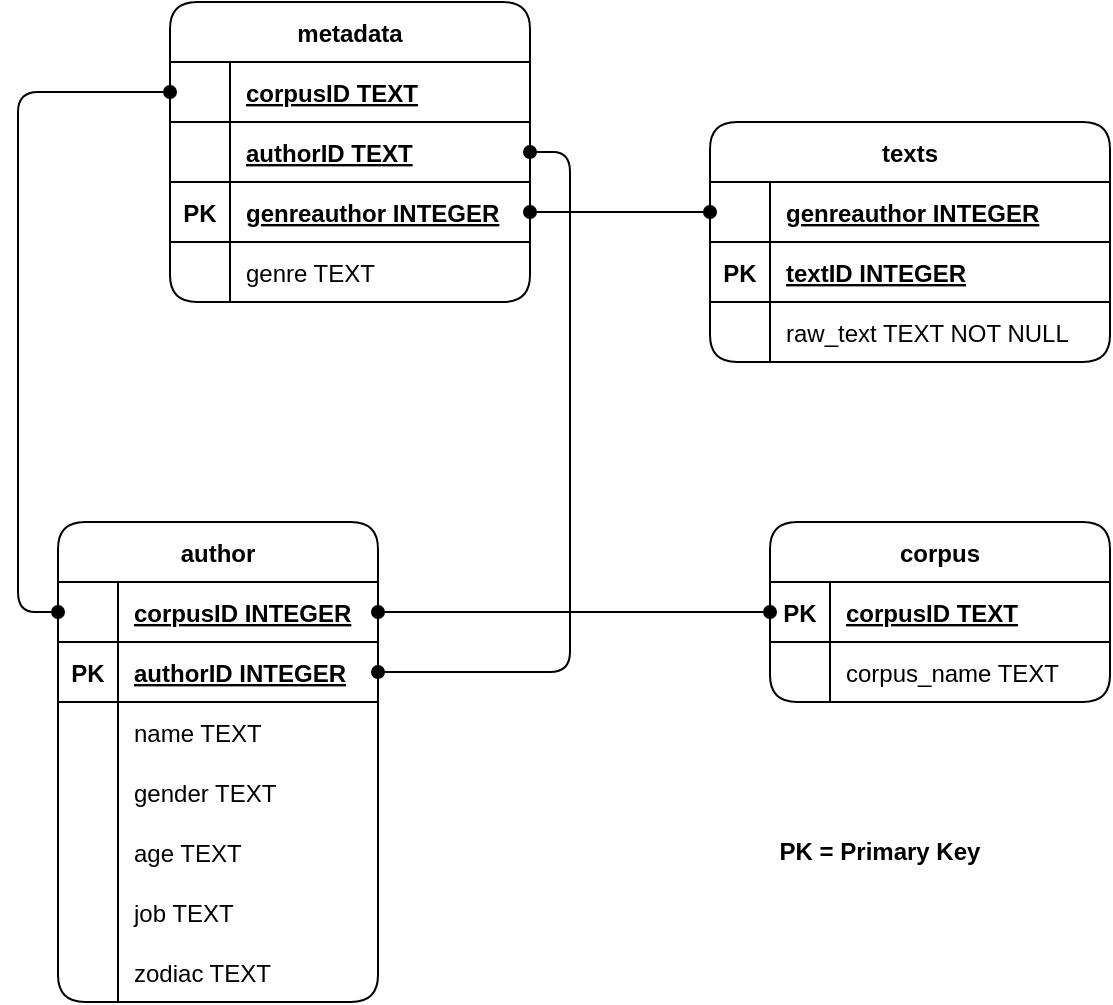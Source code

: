 <mxfile version="27.0.8">
  <diagram name="Page-1" id="h1k5lkywJEwB0QQ7qwEW">
    <mxGraphModel dx="960" dy="585" grid="1" gridSize="10" guides="1" tooltips="1" connect="1" arrows="1" fold="1" page="1" pageScale="1" pageWidth="827" pageHeight="1169" math="0" shadow="0">
      <root>
        <mxCell id="0" />
        <mxCell id="1" parent="0" />
        <mxCell id="e_uFrDaH6i0oVaSRH7T--74" value="corpus" style="shape=table;startSize=30;container=1;collapsible=1;childLayout=tableLayout;fixedRows=1;rowLines=0;fontStyle=1;align=center;resizeLast=1;rounded=1;swimlaneLine=1;" vertex="1" parent="1">
          <mxGeometry x="610" y="330" width="170" height="90" as="geometry" />
        </mxCell>
        <mxCell id="e_uFrDaH6i0oVaSRH7T--75" value="" style="shape=tableRow;horizontal=0;startSize=0;swimlaneHead=0;swimlaneBody=0;fillColor=none;collapsible=0;dropTarget=0;points=[[0,0.5],[1,0.5]];portConstraint=eastwest;strokeColor=inherit;top=0;left=0;right=0;bottom=1;" vertex="1" parent="e_uFrDaH6i0oVaSRH7T--74">
          <mxGeometry y="30" width="170" height="30" as="geometry" />
        </mxCell>
        <mxCell id="e_uFrDaH6i0oVaSRH7T--76" value="PK" style="shape=partialRectangle;overflow=hidden;connectable=0;fillColor=none;strokeColor=inherit;top=0;left=0;bottom=0;right=0;fontStyle=1;" vertex="1" parent="e_uFrDaH6i0oVaSRH7T--75">
          <mxGeometry width="30" height="30" as="geometry">
            <mxRectangle width="30" height="30" as="alternateBounds" />
          </mxGeometry>
        </mxCell>
        <mxCell id="e_uFrDaH6i0oVaSRH7T--77" value="corpusID TEXT " style="shape=partialRectangle;overflow=hidden;connectable=0;fillColor=none;align=left;strokeColor=inherit;top=0;left=0;bottom=0;right=0;spacingLeft=6;fontStyle=5;" vertex="1" parent="e_uFrDaH6i0oVaSRH7T--75">
          <mxGeometry x="30" width="140" height="30" as="geometry">
            <mxRectangle width="140" height="30" as="alternateBounds" />
          </mxGeometry>
        </mxCell>
        <mxCell id="e_uFrDaH6i0oVaSRH7T--78" value="" style="shape=tableRow;horizontal=0;startSize=0;swimlaneHead=0;swimlaneBody=0;fillColor=none;collapsible=0;dropTarget=0;points=[[0,0.5],[1,0.5]];portConstraint=eastwest;strokeColor=inherit;top=0;left=0;right=0;bottom=0;" vertex="1" parent="e_uFrDaH6i0oVaSRH7T--74">
          <mxGeometry y="60" width="170" height="30" as="geometry" />
        </mxCell>
        <mxCell id="e_uFrDaH6i0oVaSRH7T--79" value="" style="shape=partialRectangle;overflow=hidden;connectable=0;fillColor=none;strokeColor=inherit;top=0;left=0;bottom=0;right=0;" vertex="1" parent="e_uFrDaH6i0oVaSRH7T--78">
          <mxGeometry width="30" height="30" as="geometry">
            <mxRectangle width="30" height="30" as="alternateBounds" />
          </mxGeometry>
        </mxCell>
        <mxCell id="e_uFrDaH6i0oVaSRH7T--80" value="corpus_name TEXT" style="shape=partialRectangle;overflow=hidden;connectable=0;fillColor=none;align=left;strokeColor=inherit;top=0;left=0;bottom=0;right=0;spacingLeft=6;" vertex="1" parent="e_uFrDaH6i0oVaSRH7T--78">
          <mxGeometry x="30" width="140" height="30" as="geometry">
            <mxRectangle width="140" height="30" as="alternateBounds" />
          </mxGeometry>
        </mxCell>
        <mxCell id="e_uFrDaH6i0oVaSRH7T--84" value="author" style="shape=table;startSize=30;container=1;collapsible=1;childLayout=tableLayout;fixedRows=1;rowLines=0;fontStyle=1;align=center;resizeLast=1;swimlaneLine=1;rounded=1;" vertex="1" parent="1">
          <mxGeometry x="254" y="330" width="160" height="240" as="geometry" />
        </mxCell>
        <mxCell id="e_uFrDaH6i0oVaSRH7T--85" value="" style="shape=tableRow;horizontal=0;startSize=0;swimlaneHead=0;swimlaneBody=0;fillColor=none;collapsible=0;dropTarget=0;points=[[0,0.5],[1,0.5]];portConstraint=eastwest;strokeColor=inherit;top=0;left=0;right=0;bottom=1;" vertex="1" parent="e_uFrDaH6i0oVaSRH7T--84">
          <mxGeometry y="30" width="160" height="30" as="geometry" />
        </mxCell>
        <mxCell id="e_uFrDaH6i0oVaSRH7T--86" value="" style="shape=partialRectangle;overflow=hidden;connectable=0;fillColor=none;strokeColor=inherit;top=0;left=0;bottom=0;right=0;fontStyle=1;" vertex="1" parent="e_uFrDaH6i0oVaSRH7T--85">
          <mxGeometry width="30" height="30" as="geometry">
            <mxRectangle width="30" height="30" as="alternateBounds" />
          </mxGeometry>
        </mxCell>
        <mxCell id="e_uFrDaH6i0oVaSRH7T--87" value="corpusID INTEGER" style="shape=partialRectangle;overflow=hidden;connectable=0;fillColor=none;align=left;strokeColor=inherit;top=0;left=0;bottom=0;right=0;spacingLeft=6;fontStyle=5;" vertex="1" parent="e_uFrDaH6i0oVaSRH7T--85">
          <mxGeometry x="30" width="130" height="30" as="geometry">
            <mxRectangle width="130" height="30" as="alternateBounds" />
          </mxGeometry>
        </mxCell>
        <mxCell id="e_uFrDaH6i0oVaSRH7T--88" value="" style="shape=tableRow;horizontal=0;startSize=0;swimlaneHead=0;swimlaneBody=0;fillColor=none;collapsible=0;dropTarget=0;points=[[0,0.5],[1,0.5]];portConstraint=eastwest;strokeColor=inherit;top=0;left=0;right=0;bottom=1;" vertex="1" parent="e_uFrDaH6i0oVaSRH7T--84">
          <mxGeometry y="60" width="160" height="30" as="geometry" />
        </mxCell>
        <mxCell id="e_uFrDaH6i0oVaSRH7T--89" value="PK" style="shape=partialRectangle;overflow=hidden;connectable=0;fillColor=none;strokeColor=inherit;top=0;left=0;bottom=0;right=0;fontStyle=1;" vertex="1" parent="e_uFrDaH6i0oVaSRH7T--88">
          <mxGeometry width="30" height="30" as="geometry">
            <mxRectangle width="30" height="30" as="alternateBounds" />
          </mxGeometry>
        </mxCell>
        <mxCell id="e_uFrDaH6i0oVaSRH7T--90" value="authorID INTEGER " style="shape=partialRectangle;overflow=hidden;connectable=0;fillColor=none;align=left;strokeColor=inherit;top=0;left=0;bottom=0;right=0;spacingLeft=6;fontStyle=5;" vertex="1" parent="e_uFrDaH6i0oVaSRH7T--88">
          <mxGeometry x="30" width="130" height="30" as="geometry">
            <mxRectangle width="130" height="30" as="alternateBounds" />
          </mxGeometry>
        </mxCell>
        <mxCell id="e_uFrDaH6i0oVaSRH7T--91" value="" style="shape=tableRow;horizontal=0;startSize=0;swimlaneHead=0;swimlaneBody=0;fillColor=none;collapsible=0;dropTarget=0;points=[[0,0.5],[1,0.5]];portConstraint=eastwest;strokeColor=inherit;top=0;left=0;right=0;bottom=0;" vertex="1" parent="e_uFrDaH6i0oVaSRH7T--84">
          <mxGeometry y="90" width="160" height="30" as="geometry" />
        </mxCell>
        <mxCell id="e_uFrDaH6i0oVaSRH7T--92" value="" style="shape=partialRectangle;overflow=hidden;connectable=0;fillColor=none;strokeColor=inherit;top=0;left=0;bottom=0;right=0;" vertex="1" parent="e_uFrDaH6i0oVaSRH7T--91">
          <mxGeometry width="30" height="30" as="geometry">
            <mxRectangle width="30" height="30" as="alternateBounds" />
          </mxGeometry>
        </mxCell>
        <mxCell id="e_uFrDaH6i0oVaSRH7T--93" value="name TEXT" style="shape=partialRectangle;overflow=hidden;connectable=0;fillColor=none;align=left;strokeColor=inherit;top=0;left=0;bottom=0;right=0;spacingLeft=6;" vertex="1" parent="e_uFrDaH6i0oVaSRH7T--91">
          <mxGeometry x="30" width="130" height="30" as="geometry">
            <mxRectangle width="130" height="30" as="alternateBounds" />
          </mxGeometry>
        </mxCell>
        <mxCell id="e_uFrDaH6i0oVaSRH7T--94" value="" style="shape=tableRow;horizontal=0;startSize=0;swimlaneHead=0;swimlaneBody=0;fillColor=none;collapsible=0;dropTarget=0;points=[[0,0.5],[1,0.5]];portConstraint=eastwest;strokeColor=inherit;top=0;left=0;right=0;bottom=0;" vertex="1" parent="e_uFrDaH6i0oVaSRH7T--84">
          <mxGeometry y="120" width="160" height="30" as="geometry" />
        </mxCell>
        <mxCell id="e_uFrDaH6i0oVaSRH7T--95" value="" style="shape=partialRectangle;overflow=hidden;connectable=0;fillColor=none;strokeColor=inherit;top=0;left=0;bottom=0;right=0;" vertex="1" parent="e_uFrDaH6i0oVaSRH7T--94">
          <mxGeometry width="30" height="30" as="geometry">
            <mxRectangle width="30" height="30" as="alternateBounds" />
          </mxGeometry>
        </mxCell>
        <mxCell id="e_uFrDaH6i0oVaSRH7T--96" value="gender TEXT" style="shape=partialRectangle;overflow=hidden;connectable=0;fillColor=none;align=left;strokeColor=inherit;top=0;left=0;bottom=0;right=0;spacingLeft=6;" vertex="1" parent="e_uFrDaH6i0oVaSRH7T--94">
          <mxGeometry x="30" width="130" height="30" as="geometry">
            <mxRectangle width="130" height="30" as="alternateBounds" />
          </mxGeometry>
        </mxCell>
        <mxCell id="e_uFrDaH6i0oVaSRH7T--97" value="" style="shape=tableRow;horizontal=0;startSize=0;swimlaneHead=0;swimlaneBody=0;fillColor=none;collapsible=0;dropTarget=0;points=[[0,0.5],[1,0.5]];portConstraint=eastwest;strokeColor=inherit;top=0;left=0;right=0;bottom=0;" vertex="1" parent="e_uFrDaH6i0oVaSRH7T--84">
          <mxGeometry y="150" width="160" height="30" as="geometry" />
        </mxCell>
        <mxCell id="e_uFrDaH6i0oVaSRH7T--98" value="" style="shape=partialRectangle;overflow=hidden;connectable=0;fillColor=none;strokeColor=inherit;top=0;left=0;bottom=0;right=0;" vertex="1" parent="e_uFrDaH6i0oVaSRH7T--97">
          <mxGeometry width="30" height="30" as="geometry">
            <mxRectangle width="30" height="30" as="alternateBounds" />
          </mxGeometry>
        </mxCell>
        <mxCell id="e_uFrDaH6i0oVaSRH7T--99" value="age TEXT" style="shape=partialRectangle;overflow=hidden;connectable=0;fillColor=none;align=left;strokeColor=inherit;top=0;left=0;bottom=0;right=0;spacingLeft=6;" vertex="1" parent="e_uFrDaH6i0oVaSRH7T--97">
          <mxGeometry x="30" width="130" height="30" as="geometry">
            <mxRectangle width="130" height="30" as="alternateBounds" />
          </mxGeometry>
        </mxCell>
        <mxCell id="e_uFrDaH6i0oVaSRH7T--100" value="" style="shape=tableRow;horizontal=0;startSize=0;swimlaneHead=0;swimlaneBody=0;fillColor=none;collapsible=0;dropTarget=0;points=[[0,0.5],[1,0.5]];portConstraint=eastwest;strokeColor=inherit;top=0;left=0;right=0;bottom=0;" vertex="1" parent="e_uFrDaH6i0oVaSRH7T--84">
          <mxGeometry y="180" width="160" height="30" as="geometry" />
        </mxCell>
        <mxCell id="e_uFrDaH6i0oVaSRH7T--101" value="" style="shape=partialRectangle;overflow=hidden;connectable=0;fillColor=none;strokeColor=inherit;top=0;left=0;bottom=0;right=0;" vertex="1" parent="e_uFrDaH6i0oVaSRH7T--100">
          <mxGeometry width="30" height="30" as="geometry">
            <mxRectangle width="30" height="30" as="alternateBounds" />
          </mxGeometry>
        </mxCell>
        <mxCell id="e_uFrDaH6i0oVaSRH7T--102" value="job TEXT" style="shape=partialRectangle;overflow=hidden;connectable=0;fillColor=none;align=left;strokeColor=inherit;top=0;left=0;bottom=0;right=0;spacingLeft=6;" vertex="1" parent="e_uFrDaH6i0oVaSRH7T--100">
          <mxGeometry x="30" width="130" height="30" as="geometry">
            <mxRectangle width="130" height="30" as="alternateBounds" />
          </mxGeometry>
        </mxCell>
        <mxCell id="e_uFrDaH6i0oVaSRH7T--103" value="" style="shape=tableRow;horizontal=0;startSize=0;swimlaneHead=0;swimlaneBody=0;fillColor=none;collapsible=0;dropTarget=0;points=[[0,0.5],[1,0.5]];portConstraint=eastwest;strokeColor=inherit;top=0;left=0;right=0;bottom=0;" vertex="1" parent="e_uFrDaH6i0oVaSRH7T--84">
          <mxGeometry y="210" width="160" height="30" as="geometry" />
        </mxCell>
        <mxCell id="e_uFrDaH6i0oVaSRH7T--104" value="" style="shape=partialRectangle;overflow=hidden;connectable=0;fillColor=none;strokeColor=inherit;top=0;left=0;bottom=0;right=0;" vertex="1" parent="e_uFrDaH6i0oVaSRH7T--103">
          <mxGeometry width="30" height="30" as="geometry">
            <mxRectangle width="30" height="30" as="alternateBounds" />
          </mxGeometry>
        </mxCell>
        <mxCell id="e_uFrDaH6i0oVaSRH7T--105" value="zodiac TEXT" style="shape=partialRectangle;overflow=hidden;connectable=0;fillColor=none;align=left;strokeColor=inherit;top=0;left=0;bottom=0;right=0;spacingLeft=6;" vertex="1" parent="e_uFrDaH6i0oVaSRH7T--103">
          <mxGeometry x="30" width="130" height="30" as="geometry">
            <mxRectangle width="130" height="30" as="alternateBounds" />
          </mxGeometry>
        </mxCell>
        <mxCell id="e_uFrDaH6i0oVaSRH7T--109" value="metadata" style="shape=table;startSize=30;container=1;collapsible=1;childLayout=tableLayout;fixedRows=1;rowLines=0;fontStyle=1;align=center;resizeLast=1;swimlaneLine=1;rounded=1;" vertex="1" parent="1">
          <mxGeometry x="310" y="70" width="180" height="150" as="geometry" />
        </mxCell>
        <mxCell id="e_uFrDaH6i0oVaSRH7T--110" value="" style="shape=tableRow;horizontal=0;startSize=0;swimlaneHead=0;swimlaneBody=0;fillColor=none;collapsible=0;dropTarget=0;points=[[0,0.5],[1,0.5]];portConstraint=eastwest;strokeColor=inherit;top=0;left=0;right=0;bottom=1;" vertex="1" parent="e_uFrDaH6i0oVaSRH7T--109">
          <mxGeometry y="30" width="180" height="30" as="geometry" />
        </mxCell>
        <mxCell id="e_uFrDaH6i0oVaSRH7T--111" value="" style="shape=partialRectangle;overflow=hidden;connectable=0;fillColor=none;strokeColor=inherit;top=0;left=0;bottom=0;right=0;fontStyle=1;" vertex="1" parent="e_uFrDaH6i0oVaSRH7T--110">
          <mxGeometry width="30" height="30" as="geometry">
            <mxRectangle width="30" height="30" as="alternateBounds" />
          </mxGeometry>
        </mxCell>
        <mxCell id="e_uFrDaH6i0oVaSRH7T--112" value="corpusID TEXT" style="shape=partialRectangle;overflow=hidden;connectable=0;fillColor=none;align=left;strokeColor=inherit;top=0;left=0;bottom=0;right=0;spacingLeft=6;fontStyle=5;" vertex="1" parent="e_uFrDaH6i0oVaSRH7T--110">
          <mxGeometry x="30" width="150" height="30" as="geometry">
            <mxRectangle width="150" height="30" as="alternateBounds" />
          </mxGeometry>
        </mxCell>
        <mxCell id="e_uFrDaH6i0oVaSRH7T--113" value="" style="shape=tableRow;horizontal=0;startSize=0;swimlaneHead=0;swimlaneBody=0;fillColor=none;collapsible=0;dropTarget=0;points=[[0,0.5],[1,0.5]];portConstraint=eastwest;strokeColor=inherit;top=0;left=0;right=0;bottom=1;" vertex="1" parent="e_uFrDaH6i0oVaSRH7T--109">
          <mxGeometry y="60" width="180" height="30" as="geometry" />
        </mxCell>
        <mxCell id="e_uFrDaH6i0oVaSRH7T--114" value="" style="shape=partialRectangle;overflow=hidden;connectable=0;fillColor=none;strokeColor=inherit;top=0;left=0;bottom=0;right=0;fontStyle=1;" vertex="1" parent="e_uFrDaH6i0oVaSRH7T--113">
          <mxGeometry width="30" height="30" as="geometry">
            <mxRectangle width="30" height="30" as="alternateBounds" />
          </mxGeometry>
        </mxCell>
        <mxCell id="e_uFrDaH6i0oVaSRH7T--115" value="authorID TEXT" style="shape=partialRectangle;overflow=hidden;connectable=0;fillColor=none;align=left;strokeColor=inherit;top=0;left=0;bottom=0;right=0;spacingLeft=6;fontStyle=5;" vertex="1" parent="e_uFrDaH6i0oVaSRH7T--113">
          <mxGeometry x="30" width="150" height="30" as="geometry">
            <mxRectangle width="150" height="30" as="alternateBounds" />
          </mxGeometry>
        </mxCell>
        <mxCell id="e_uFrDaH6i0oVaSRH7T--116" value="" style="shape=tableRow;horizontal=0;startSize=0;swimlaneHead=0;swimlaneBody=0;fillColor=none;collapsible=0;dropTarget=0;points=[[0,0.5],[1,0.5]];portConstraint=eastwest;strokeColor=inherit;top=0;left=0;right=0;bottom=1;" vertex="1" parent="e_uFrDaH6i0oVaSRH7T--109">
          <mxGeometry y="90" width="180" height="30" as="geometry" />
        </mxCell>
        <mxCell id="e_uFrDaH6i0oVaSRH7T--117" value="PK" style="shape=partialRectangle;overflow=hidden;connectable=0;fillColor=none;strokeColor=inherit;top=0;left=0;bottom=0;right=0;fontStyle=1;" vertex="1" parent="e_uFrDaH6i0oVaSRH7T--116">
          <mxGeometry width="30" height="30" as="geometry">
            <mxRectangle width="30" height="30" as="alternateBounds" />
          </mxGeometry>
        </mxCell>
        <mxCell id="e_uFrDaH6i0oVaSRH7T--118" value="genreauthor INTEGER " style="shape=partialRectangle;overflow=hidden;connectable=0;fillColor=none;align=left;strokeColor=inherit;top=0;left=0;bottom=0;right=0;spacingLeft=6;fontStyle=5;" vertex="1" parent="e_uFrDaH6i0oVaSRH7T--116">
          <mxGeometry x="30" width="150" height="30" as="geometry">
            <mxRectangle width="150" height="30" as="alternateBounds" />
          </mxGeometry>
        </mxCell>
        <mxCell id="e_uFrDaH6i0oVaSRH7T--119" value="" style="shape=tableRow;horizontal=0;startSize=0;swimlaneHead=0;swimlaneBody=0;fillColor=none;collapsible=0;dropTarget=0;points=[[0,0.5],[1,0.5]];portConstraint=eastwest;strokeColor=inherit;top=0;left=0;right=0;bottom=0;" vertex="1" parent="e_uFrDaH6i0oVaSRH7T--109">
          <mxGeometry y="120" width="180" height="30" as="geometry" />
        </mxCell>
        <mxCell id="e_uFrDaH6i0oVaSRH7T--120" value="" style="shape=partialRectangle;overflow=hidden;connectable=0;fillColor=none;strokeColor=inherit;top=0;left=0;bottom=0;right=0;" vertex="1" parent="e_uFrDaH6i0oVaSRH7T--119">
          <mxGeometry width="30" height="30" as="geometry">
            <mxRectangle width="30" height="30" as="alternateBounds" />
          </mxGeometry>
        </mxCell>
        <mxCell id="e_uFrDaH6i0oVaSRH7T--121" value="genre TEXT" style="shape=partialRectangle;overflow=hidden;connectable=0;fillColor=none;align=left;strokeColor=inherit;top=0;left=0;bottom=0;right=0;spacingLeft=6;" vertex="1" parent="e_uFrDaH6i0oVaSRH7T--119">
          <mxGeometry x="30" width="150" height="30" as="geometry">
            <mxRectangle width="150" height="30" as="alternateBounds" />
          </mxGeometry>
        </mxCell>
        <mxCell id="e_uFrDaH6i0oVaSRH7T--125" value="texts" style="shape=table;startSize=30;container=1;collapsible=1;childLayout=tableLayout;fixedRows=1;rowLines=0;fontStyle=1;align=center;resizeLast=1;rounded=1;" vertex="1" parent="1">
          <mxGeometry x="580" y="130" width="200" height="120" as="geometry" />
        </mxCell>
        <mxCell id="e_uFrDaH6i0oVaSRH7T--126" value="" style="shape=tableRow;horizontal=0;startSize=0;swimlaneHead=0;swimlaneBody=0;fillColor=none;collapsible=0;dropTarget=0;points=[[0,0.5],[1,0.5]];portConstraint=eastwest;strokeColor=inherit;top=0;left=0;right=0;bottom=1;" vertex="1" parent="e_uFrDaH6i0oVaSRH7T--125">
          <mxGeometry y="30" width="200" height="30" as="geometry" />
        </mxCell>
        <mxCell id="e_uFrDaH6i0oVaSRH7T--127" value="" style="shape=partialRectangle;overflow=hidden;connectable=0;fillColor=none;strokeColor=inherit;top=0;left=0;bottom=0;right=0;fontStyle=1;" vertex="1" parent="e_uFrDaH6i0oVaSRH7T--126">
          <mxGeometry width="30" height="30" as="geometry">
            <mxRectangle width="30" height="30" as="alternateBounds" />
          </mxGeometry>
        </mxCell>
        <mxCell id="e_uFrDaH6i0oVaSRH7T--128" value="genreauthor INTEGER" style="shape=partialRectangle;overflow=hidden;connectable=0;fillColor=none;align=left;strokeColor=inherit;top=0;left=0;bottom=0;right=0;spacingLeft=6;fontStyle=5;" vertex="1" parent="e_uFrDaH6i0oVaSRH7T--126">
          <mxGeometry x="30" width="170" height="30" as="geometry">
            <mxRectangle width="170" height="30" as="alternateBounds" />
          </mxGeometry>
        </mxCell>
        <mxCell id="e_uFrDaH6i0oVaSRH7T--129" value="" style="shape=tableRow;horizontal=0;startSize=0;swimlaneHead=0;swimlaneBody=0;fillColor=none;collapsible=0;dropTarget=0;points=[[0,0.5],[1,0.5]];portConstraint=eastwest;strokeColor=inherit;top=0;left=0;right=0;bottom=1;" vertex="1" parent="e_uFrDaH6i0oVaSRH7T--125">
          <mxGeometry y="60" width="200" height="30" as="geometry" />
        </mxCell>
        <mxCell id="e_uFrDaH6i0oVaSRH7T--130" value="PK" style="shape=partialRectangle;overflow=hidden;connectable=0;fillColor=none;strokeColor=inherit;top=0;left=0;bottom=0;right=0;fontStyle=1;" vertex="1" parent="e_uFrDaH6i0oVaSRH7T--129">
          <mxGeometry width="30" height="30" as="geometry">
            <mxRectangle width="30" height="30" as="alternateBounds" />
          </mxGeometry>
        </mxCell>
        <mxCell id="e_uFrDaH6i0oVaSRH7T--131" value="textID INTEGER " style="shape=partialRectangle;overflow=hidden;connectable=0;fillColor=none;align=left;strokeColor=inherit;top=0;left=0;bottom=0;right=0;spacingLeft=6;fontStyle=5;" vertex="1" parent="e_uFrDaH6i0oVaSRH7T--129">
          <mxGeometry x="30" width="170" height="30" as="geometry">
            <mxRectangle width="170" height="30" as="alternateBounds" />
          </mxGeometry>
        </mxCell>
        <mxCell id="e_uFrDaH6i0oVaSRH7T--132" value="" style="shape=tableRow;horizontal=0;startSize=0;swimlaneHead=0;swimlaneBody=0;fillColor=none;collapsible=0;dropTarget=0;points=[[0,0.5],[1,0.5]];portConstraint=eastwest;strokeColor=inherit;top=0;left=0;right=0;bottom=0;" vertex="1" parent="e_uFrDaH6i0oVaSRH7T--125">
          <mxGeometry y="90" width="200" height="30" as="geometry" />
        </mxCell>
        <mxCell id="e_uFrDaH6i0oVaSRH7T--133" value="" style="shape=partialRectangle;overflow=hidden;connectable=0;fillColor=none;strokeColor=inherit;top=0;left=0;bottom=0;right=0;" vertex="1" parent="e_uFrDaH6i0oVaSRH7T--132">
          <mxGeometry width="30" height="30" as="geometry">
            <mxRectangle width="30" height="30" as="alternateBounds" />
          </mxGeometry>
        </mxCell>
        <mxCell id="e_uFrDaH6i0oVaSRH7T--134" value="raw_text TEXT NOT NULL" style="shape=partialRectangle;overflow=hidden;connectable=0;fillColor=none;align=left;strokeColor=inherit;top=0;left=0;bottom=0;right=0;spacingLeft=6;" vertex="1" parent="e_uFrDaH6i0oVaSRH7T--132">
          <mxGeometry x="30" width="170" height="30" as="geometry">
            <mxRectangle width="170" height="30" as="alternateBounds" />
          </mxGeometry>
        </mxCell>
        <mxCell id="e_uFrDaH6i0oVaSRH7T--138" style="edgeStyle=orthogonalEdgeStyle;rounded=1;orthogonalLoop=1;jettySize=auto;html=1;entryX=0;entryY=0.5;entryDx=0;entryDy=0;endArrow=oval;endFill=1;startArrow=oval;startFill=1;curved=0;" edge="1" parent="1" source="e_uFrDaH6i0oVaSRH7T--110" target="e_uFrDaH6i0oVaSRH7T--85">
          <mxGeometry relative="1" as="geometry" />
        </mxCell>
        <mxCell id="e_uFrDaH6i0oVaSRH7T--139" style="edgeStyle=orthogonalEdgeStyle;rounded=1;orthogonalLoop=1;jettySize=auto;html=1;exitX=1;exitY=0.5;exitDx=0;exitDy=0;entryX=0;entryY=0.5;entryDx=0;entryDy=0;startArrow=oval;startFill=1;endArrow=oval;endFill=1;curved=0;" edge="1" parent="1" source="e_uFrDaH6i0oVaSRH7T--116" target="e_uFrDaH6i0oVaSRH7T--126">
          <mxGeometry relative="1" as="geometry" />
        </mxCell>
        <mxCell id="e_uFrDaH6i0oVaSRH7T--141" style="edgeStyle=orthogonalEdgeStyle;rounded=1;orthogonalLoop=1;jettySize=auto;html=1;entryX=1;entryY=0.5;entryDx=0;entryDy=0;startArrow=oval;startFill=1;endArrow=oval;endFill=1;curved=0;" edge="1" parent="1" source="e_uFrDaH6i0oVaSRH7T--75" target="e_uFrDaH6i0oVaSRH7T--85">
          <mxGeometry relative="1" as="geometry" />
        </mxCell>
        <mxCell id="e_uFrDaH6i0oVaSRH7T--142" style="edgeStyle=orthogonalEdgeStyle;rounded=1;orthogonalLoop=1;jettySize=auto;html=1;entryX=1;entryY=0.5;entryDx=0;entryDy=0;startArrow=oval;startFill=1;endArrow=oval;endFill=1;curved=0;" edge="1" parent="1" source="e_uFrDaH6i0oVaSRH7T--88" target="e_uFrDaH6i0oVaSRH7T--113">
          <mxGeometry relative="1" as="geometry" />
        </mxCell>
        <mxCell id="e_uFrDaH6i0oVaSRH7T--143" value="PK = Primary Key" style="text;html=1;align=center;verticalAlign=middle;whiteSpace=wrap;rounded=1;fontStyle=1" vertex="1" parent="1">
          <mxGeometry x="610" y="480" width="110" height="30" as="geometry" />
        </mxCell>
      </root>
    </mxGraphModel>
  </diagram>
</mxfile>
